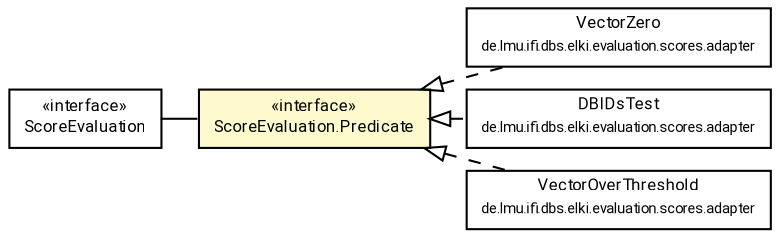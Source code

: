 #!/usr/local/bin/dot
#
# Class diagram 
# Generated by UMLGraph version R5_7_2-60-g0e99a6 (http://www.spinellis.gr/umlgraph/)
#

digraph G {
	graph [fontnames="svg"]
	edge [fontname="Roboto",fontsize=7,labelfontname="Roboto",labelfontsize=7,color="black"];
	node [fontname="Roboto",fontcolor="black",fontsize=8,shape=plaintext,margin=0,width=0,height=0];
	nodesep=0.15;
	ranksep=0.25;
	rankdir=LR;
	// de.lmu.ifi.dbs.elki.evaluation.scores.ScoreEvaluation
	c9147815 [label=<<table title="de.lmu.ifi.dbs.elki.evaluation.scores.ScoreEvaluation" border="0" cellborder="1" cellspacing="0" cellpadding="2" href="ScoreEvaluation.html" target="_parent">
		<tr><td><table border="0" cellspacing="0" cellpadding="1">
		<tr><td align="center" balign="center"> &#171;interface&#187; </td></tr>
		<tr><td align="center" balign="center"> <font face="Roboto">ScoreEvaluation</font> </td></tr>
		</table></td></tr>
		</table>>, URL="ScoreEvaluation.html"];
	// de.lmu.ifi.dbs.elki.evaluation.scores.ScoreEvaluation.Predicate<T>
	c9147817 [label=<<table title="de.lmu.ifi.dbs.elki.evaluation.scores.ScoreEvaluation.Predicate" border="0" cellborder="1" cellspacing="0" cellpadding="2" bgcolor="lemonChiffon" href="ScoreEvaluation.Predicate.html" target="_parent">
		<tr><td><table border="0" cellspacing="0" cellpadding="1">
		<tr><td align="center" balign="center"> &#171;interface&#187; </td></tr>
		<tr><td align="center" balign="center"> <font face="Roboto">ScoreEvaluation.Predicate</font> </td></tr>
		</table></td></tr>
		</table>>, URL="ScoreEvaluation.Predicate.html"];
	// de.lmu.ifi.dbs.elki.evaluation.scores.adapter.VectorZero
	c9147819 [label=<<table title="de.lmu.ifi.dbs.elki.evaluation.scores.adapter.VectorZero" border="0" cellborder="1" cellspacing="0" cellpadding="2" href="adapter/VectorZero.html" target="_parent">
		<tr><td><table border="0" cellspacing="0" cellpadding="1">
		<tr><td align="center" balign="center"> <font face="Roboto">VectorZero</font> </td></tr>
		<tr><td align="center" balign="center"> <font face="Roboto" point-size="7.0">de.lmu.ifi.dbs.elki.evaluation.scores.adapter</font> </td></tr>
		</table></td></tr>
		</table>>, URL="adapter/VectorZero.html"];
	// de.lmu.ifi.dbs.elki.evaluation.scores.adapter.DBIDsTest
	c9147822 [label=<<table title="de.lmu.ifi.dbs.elki.evaluation.scores.adapter.DBIDsTest" border="0" cellborder="1" cellspacing="0" cellpadding="2" href="adapter/DBIDsTest.html" target="_parent">
		<tr><td><table border="0" cellspacing="0" cellpadding="1">
		<tr><td align="center" balign="center"> <font face="Roboto">DBIDsTest</font> </td></tr>
		<tr><td align="center" balign="center"> <font face="Roboto" point-size="7.0">de.lmu.ifi.dbs.elki.evaluation.scores.adapter</font> </td></tr>
		</table></td></tr>
		</table>>, URL="adapter/DBIDsTest.html"];
	// de.lmu.ifi.dbs.elki.evaluation.scores.adapter.VectorOverThreshold
	c9147823 [label=<<table title="de.lmu.ifi.dbs.elki.evaluation.scores.adapter.VectorOverThreshold" border="0" cellborder="1" cellspacing="0" cellpadding="2" href="adapter/VectorOverThreshold.html" target="_parent">
		<tr><td><table border="0" cellspacing="0" cellpadding="1">
		<tr><td align="center" balign="center"> <font face="Roboto">VectorOverThreshold</font> </td></tr>
		<tr><td align="center" balign="center"> <font face="Roboto" point-size="7.0">de.lmu.ifi.dbs.elki.evaluation.scores.adapter</font> </td></tr>
		</table></td></tr>
		</table>>, URL="adapter/VectorOverThreshold.html"];
	// de.lmu.ifi.dbs.elki.evaluation.scores.ScoreEvaluation assoc de.lmu.ifi.dbs.elki.evaluation.scores.ScoreEvaluation.Predicate<T>
	c9147815 -> c9147817 [arrowhead=none,weight=2];
	// de.lmu.ifi.dbs.elki.evaluation.scores.adapter.VectorZero implements de.lmu.ifi.dbs.elki.evaluation.scores.ScoreEvaluation.Predicate<T>
	c9147817 -> c9147819 [arrowtail=empty,style=dashed,dir=back,weight=9];
	// de.lmu.ifi.dbs.elki.evaluation.scores.adapter.DBIDsTest implements de.lmu.ifi.dbs.elki.evaluation.scores.ScoreEvaluation.Predicate<T>
	c9147817 -> c9147822 [arrowtail=empty,style=dashed,dir=back,weight=9];
	// de.lmu.ifi.dbs.elki.evaluation.scores.adapter.VectorOverThreshold implements de.lmu.ifi.dbs.elki.evaluation.scores.ScoreEvaluation.Predicate<T>
	c9147817 -> c9147823 [arrowtail=empty,style=dashed,dir=back,weight=9];
}

